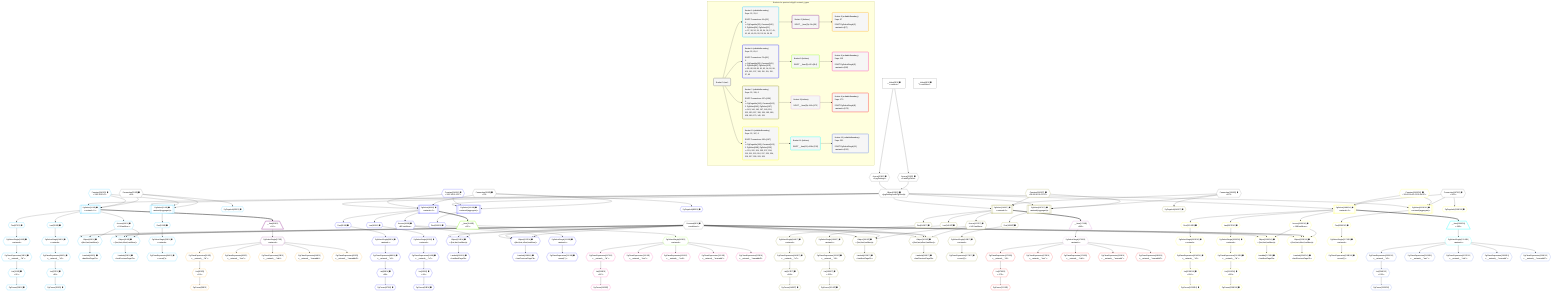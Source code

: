 %%{init: {'themeVariables': { 'fontSize': '12px'}}}%%
graph TD
    classDef path fill:#eee,stroke:#000,color:#000
    classDef plan fill:#fff,stroke-width:1px,color:#000
    classDef itemplan fill:#fff,stroke-width:2px,color:#000
    classDef unbatchedplan fill:#dff,stroke-width:1px,color:#000
    classDef sideeffectplan fill:#fcc,stroke-width:2px,color:#000
    classDef bucket fill:#f6f6f6,color:#000,stroke-width:2px,text-align:left


    %% plan dependencies
    Object22{{"Object[22∈0] ➊<br />ᐸ{pgSettings,withPgClient}ᐳ"}}:::plan
    Access20{{"Access[20∈0] ➊<br />ᐸ2.pgSettingsᐳ"}}:::plan
    Access21{{"Access[21∈0] ➊<br />ᐸ2.withPgClientᐳ"}}:::plan
    Access20 & Access21 --> Object22
    __Value2["__Value[2∈0] ➊<br />ᐸcontextᐳ"]:::plan
    __Value2 --> Access20
    __Value2 --> Access21
    __Value4["__Value[4∈0] ➊<br />ᐸrootValueᐳ"]:::plan
    Constant6{{"Constant[6∈0] ➊<br />ᐸundefinedᐳ"}}:::plan
    Connection23{{"Connection[23∈0] ➊<br />ᐸ19ᐳ"}}:::plan
    Connection81{{"Connection[81∈0] ➊<br />ᐸ79ᐳ"}}:::plan
    Connection139{{"Connection[139∈0] ➊<br />ᐸ137ᐳ"}}:::plan
    Connection197{{"Connection[197∈0] ➊<br />ᐸ195ᐳ"}}:::plan
    Object49{{"Object[49∈1] ➊<br />ᐸ{first,last,offset,hasMore}ᐳ"}}:::plan
    Access41{{"Access[41∈1] ➊<br />ᐸ24.hasMoreᐳ"}}:::plan
    Constant6 & Constant6 & Constant6 & Access41 --> Object49
    PgSelect24[["PgSelect[24∈1] ➊<br />ᐸnetwork+1ᐳ"]]:::plan
    Constant240{{"Constant[240∈1] ➊<br />ᐸ'192.168.0.0'ᐳ"}}:::plan
    Object22 & Constant240 & Connection23 --> PgSelect24
    Object42{{"Object[42∈1] ➊<br />ᐸ{first,last,hasMore}ᐳ"}}:::plan
    Constant6 & Constant6 & Access41 --> Object42
    PgSelect51[["PgSelect[51∈1] ➊<br />ᐸnetwork(aggregate)ᐳ"]]:::plan
    Object22 & Constant240 & Connection23 --> PgSelect51
    PgPageInfo25{{"PgPageInfo[25∈1] ➊"}}:::plan
    Connection23 --> PgPageInfo25
    First27{{"First[27∈1] ➊"}}:::plan
    PgSelect24 --> First27
    PgSelectSingle28{{"PgSelectSingle[28∈1] ➊<br />ᐸnetworkᐳ"}}:::plan
    First27 --> PgSelectSingle28
    PgCursor29{{"PgCursor[29∈1] ➊"}}:::plan
    List31{{"List[31∈1] ➊<br />ᐸ30ᐳ"}}:::plan
    List31 --> PgCursor29
    PgClassExpression30{{"PgClassExpression[30∈1] ➊<br />ᐸ__network__.”id”ᐳ"}}:::plan
    PgSelectSingle28 --> PgClassExpression30
    PgClassExpression30 --> List31
    Last33{{"Last[33∈1] ➊"}}:::plan
    PgSelect24 --> Last33
    PgSelectSingle34{{"PgSelectSingle[34∈1] ➊<br />ᐸnetworkᐳ"}}:::plan
    Last33 --> PgSelectSingle34
    PgCursor35{{"PgCursor[35∈1] ➊"}}:::plan
    List37{{"List[37∈1] ➊<br />ᐸ36ᐳ"}}:::plan
    List37 --> PgCursor35
    PgClassExpression36{{"PgClassExpression[36∈1] ➊<br />ᐸ__network__.”id”ᐳ"}}:::plan
    PgSelectSingle34 --> PgClassExpression36
    PgClassExpression36 --> List37
    PgSelect24 --> Access41
    Lambda43{{"Lambda[43∈1] ➊<br />ᐸhasNextPageCbᐳ"}}:::plan
    Object42 --> Lambda43
    Lambda50{{"Lambda[50∈1] ➊<br />ᐸhasPreviousPageCbᐳ"}}:::plan
    Object49 --> Lambda50
    First52{{"First[52∈1] ➊"}}:::plan
    PgSelect51 --> First52
    PgSelectSingle53{{"PgSelectSingle[53∈1] ➊<br />ᐸnetworkᐳ"}}:::plan
    First52 --> PgSelectSingle53
    PgClassExpression54{{"PgClassExpression[54∈1] ➊<br />ᐸcount(*)ᐳ"}}:::plan
    PgSelectSingle53 --> PgClassExpression54
    __Item56[/"__Item[56∈2]<br />ᐸ24ᐳ"\]:::itemplan
    PgSelect24 ==> __Item56
    PgSelectSingle57{{"PgSelectSingle[57∈2]<br />ᐸnetworkᐳ"}}:::plan
    __Item56 --> PgSelectSingle57
    PgCursor58{{"PgCursor[58∈3]"}}:::plan
    List60{{"List[60∈3]<br />ᐸ59ᐳ"}}:::plan
    List60 --> PgCursor58
    PgClassExpression59{{"PgClassExpression[59∈3]<br />ᐸ__network__.”id”ᐳ"}}:::plan
    PgSelectSingle57 --> PgClassExpression59
    PgClassExpression59 --> List60
    PgClassExpression62{{"PgClassExpression[62∈3]<br />ᐸ__network__.”inet”ᐳ"}}:::plan
    PgSelectSingle57 --> PgClassExpression62
    PgClassExpression63{{"PgClassExpression[63∈3]<br />ᐸ__network__.”cidr”ᐳ"}}:::plan
    PgSelectSingle57 --> PgClassExpression63
    PgClassExpression64{{"PgClassExpression[64∈3]<br />ᐸ__network__.”macaddr”ᐳ"}}:::plan
    PgSelectSingle57 --> PgClassExpression64
    PgClassExpression65{{"PgClassExpression[65∈3]<br />ᐸ__network__.”macaddr8”ᐳ"}}:::plan
    PgSelectSingle57 --> PgClassExpression65
    Object107{{"Object[107∈4] ➊<br />ᐸ{first,last,offset,hasMore}ᐳ"}}:::plan
    Access99{{"Access[99∈4] ➊<br />ᐸ82.hasMoreᐳ"}}:::plan
    Constant6 & Constant6 & Constant6 & Access99 --> Object107
    PgSelect82[["PgSelect[82∈4] ➊<br />ᐸnetwork+1ᐳ"]]:::plan
    Constant241{{"Constant[241∈4] ➊<br />ᐸ'192.168.0.0/16'ᐳ"}}:::plan
    Object22 & Constant241 & Connection81 --> PgSelect82
    Object100{{"Object[100∈4] ➊<br />ᐸ{first,last,hasMore}ᐳ"}}:::plan
    Constant6 & Constant6 & Access99 --> Object100
    PgSelect109[["PgSelect[109∈4] ➊<br />ᐸnetwork(aggregate)ᐳ"]]:::plan
    Object22 & Constant241 & Connection81 --> PgSelect109
    PgPageInfo83{{"PgPageInfo[83∈4] ➊"}}:::plan
    Connection81 --> PgPageInfo83
    First85{{"First[85∈4] ➊"}}:::plan
    PgSelect82 --> First85
    PgSelectSingle86{{"PgSelectSingle[86∈4] ➊<br />ᐸnetworkᐳ"}}:::plan
    First85 --> PgSelectSingle86
    PgCursor87{{"PgCursor[87∈4] ➊"}}:::plan
    List89{{"List[89∈4] ➊<br />ᐸ88ᐳ"}}:::plan
    List89 --> PgCursor87
    PgClassExpression88{{"PgClassExpression[88∈4] ➊<br />ᐸ__network__.”id”ᐳ"}}:::plan
    PgSelectSingle86 --> PgClassExpression88
    PgClassExpression88 --> List89
    Last91{{"Last[91∈4] ➊"}}:::plan
    PgSelect82 --> Last91
    PgSelectSingle92{{"PgSelectSingle[92∈4] ➊<br />ᐸnetworkᐳ"}}:::plan
    Last91 --> PgSelectSingle92
    PgCursor93{{"PgCursor[93∈4] ➊"}}:::plan
    List95{{"List[95∈4] ➊<br />ᐸ94ᐳ"}}:::plan
    List95 --> PgCursor93
    PgClassExpression94{{"PgClassExpression[94∈4] ➊<br />ᐸ__network__.”id”ᐳ"}}:::plan
    PgSelectSingle92 --> PgClassExpression94
    PgClassExpression94 --> List95
    PgSelect82 --> Access99
    Lambda101{{"Lambda[101∈4] ➊<br />ᐸhasNextPageCbᐳ"}}:::plan
    Object100 --> Lambda101
    Lambda108{{"Lambda[108∈4] ➊<br />ᐸhasPreviousPageCbᐳ"}}:::plan
    Object107 --> Lambda108
    First110{{"First[110∈4] ➊"}}:::plan
    PgSelect109 --> First110
    PgSelectSingle111{{"PgSelectSingle[111∈4] ➊<br />ᐸnetworkᐳ"}}:::plan
    First110 --> PgSelectSingle111
    PgClassExpression112{{"PgClassExpression[112∈4] ➊<br />ᐸcount(*)ᐳ"}}:::plan
    PgSelectSingle111 --> PgClassExpression112
    __Item114[/"__Item[114∈5]<br />ᐸ82ᐳ"\]:::itemplan
    PgSelect82 ==> __Item114
    PgSelectSingle115{{"PgSelectSingle[115∈5]<br />ᐸnetworkᐳ"}}:::plan
    __Item114 --> PgSelectSingle115
    PgCursor116{{"PgCursor[116∈6]"}}:::plan
    List118{{"List[118∈6]<br />ᐸ117ᐳ"}}:::plan
    List118 --> PgCursor116
    PgClassExpression117{{"PgClassExpression[117∈6]<br />ᐸ__network__.”id”ᐳ"}}:::plan
    PgSelectSingle115 --> PgClassExpression117
    PgClassExpression117 --> List118
    PgClassExpression120{{"PgClassExpression[120∈6]<br />ᐸ__network__.”inet”ᐳ"}}:::plan
    PgSelectSingle115 --> PgClassExpression120
    PgClassExpression121{{"PgClassExpression[121∈6]<br />ᐸ__network__.”cidr”ᐳ"}}:::plan
    PgSelectSingle115 --> PgClassExpression121
    PgClassExpression122{{"PgClassExpression[122∈6]<br />ᐸ__network__.”macaddr”ᐳ"}}:::plan
    PgSelectSingle115 --> PgClassExpression122
    PgClassExpression123{{"PgClassExpression[123∈6]<br />ᐸ__network__.”macaddr8”ᐳ"}}:::plan
    PgSelectSingle115 --> PgClassExpression123
    Object165{{"Object[165∈7] ➊<br />ᐸ{first,last,offset,hasMore}ᐳ"}}:::plan
    Access157{{"Access[157∈7] ➊<br />ᐸ140.hasMoreᐳ"}}:::plan
    Constant6 & Constant6 & Constant6 & Access157 --> Object165
    PgSelect140[["PgSelect[140∈7] ➊<br />ᐸnetwork+1ᐳ"]]:::plan
    Constant242{{"Constant[242∈7] ➊<br />ᐸ'08:00:2b:01:02:03'ᐳ"}}:::plan
    Object22 & Constant242 & Connection139 --> PgSelect140
    Object158{{"Object[158∈7] ➊<br />ᐸ{first,last,hasMore}ᐳ"}}:::plan
    Constant6 & Constant6 & Access157 --> Object158
    PgSelect167[["PgSelect[167∈7] ➊<br />ᐸnetwork(aggregate)ᐳ"]]:::plan
    Object22 & Constant242 & Connection139 --> PgSelect167
    PgPageInfo141{{"PgPageInfo[141∈7] ➊"}}:::plan
    Connection139 --> PgPageInfo141
    First143{{"First[143∈7] ➊"}}:::plan
    PgSelect140 --> First143
    PgSelectSingle144{{"PgSelectSingle[144∈7] ➊<br />ᐸnetworkᐳ"}}:::plan
    First143 --> PgSelectSingle144
    PgCursor145{{"PgCursor[145∈7] ➊"}}:::plan
    List147{{"List[147∈7] ➊<br />ᐸ146ᐳ"}}:::plan
    List147 --> PgCursor145
    PgClassExpression146{{"PgClassExpression[146∈7] ➊<br />ᐸ__network__.”id”ᐳ"}}:::plan
    PgSelectSingle144 --> PgClassExpression146
    PgClassExpression146 --> List147
    Last149{{"Last[149∈7] ➊"}}:::plan
    PgSelect140 --> Last149
    PgSelectSingle150{{"PgSelectSingle[150∈7] ➊<br />ᐸnetworkᐳ"}}:::plan
    Last149 --> PgSelectSingle150
    PgCursor151{{"PgCursor[151∈7] ➊"}}:::plan
    List153{{"List[153∈7] ➊<br />ᐸ152ᐳ"}}:::plan
    List153 --> PgCursor151
    PgClassExpression152{{"PgClassExpression[152∈7] ➊<br />ᐸ__network__.”id”ᐳ"}}:::plan
    PgSelectSingle150 --> PgClassExpression152
    PgClassExpression152 --> List153
    PgSelect140 --> Access157
    Lambda159{{"Lambda[159∈7] ➊<br />ᐸhasNextPageCbᐳ"}}:::plan
    Object158 --> Lambda159
    Lambda166{{"Lambda[166∈7] ➊<br />ᐸhasPreviousPageCbᐳ"}}:::plan
    Object165 --> Lambda166
    First168{{"First[168∈7] ➊"}}:::plan
    PgSelect167 --> First168
    PgSelectSingle169{{"PgSelectSingle[169∈7] ➊<br />ᐸnetworkᐳ"}}:::plan
    First168 --> PgSelectSingle169
    PgClassExpression170{{"PgClassExpression[170∈7] ➊<br />ᐸcount(*)ᐳ"}}:::plan
    PgSelectSingle169 --> PgClassExpression170
    __Item172[/"__Item[172∈8]<br />ᐸ140ᐳ"\]:::itemplan
    PgSelect140 ==> __Item172
    PgSelectSingle173{{"PgSelectSingle[173∈8]<br />ᐸnetworkᐳ"}}:::plan
    __Item172 --> PgSelectSingle173
    PgCursor174{{"PgCursor[174∈9]"}}:::plan
    List176{{"List[176∈9]<br />ᐸ175ᐳ"}}:::plan
    List176 --> PgCursor174
    PgClassExpression175{{"PgClassExpression[175∈9]<br />ᐸ__network__.”id”ᐳ"}}:::plan
    PgSelectSingle173 --> PgClassExpression175
    PgClassExpression175 --> List176
    PgClassExpression178{{"PgClassExpression[178∈9]<br />ᐸ__network__.”inet”ᐳ"}}:::plan
    PgSelectSingle173 --> PgClassExpression178
    PgClassExpression179{{"PgClassExpression[179∈9]<br />ᐸ__network__.”cidr”ᐳ"}}:::plan
    PgSelectSingle173 --> PgClassExpression179
    PgClassExpression180{{"PgClassExpression[180∈9]<br />ᐸ__network__.”macaddr”ᐳ"}}:::plan
    PgSelectSingle173 --> PgClassExpression180
    PgClassExpression181{{"PgClassExpression[181∈9]<br />ᐸ__network__.”macaddr8”ᐳ"}}:::plan
    PgSelectSingle173 --> PgClassExpression181
    Object223{{"Object[223∈10] ➊<br />ᐸ{first,last,offset,hasMore}ᐳ"}}:::plan
    Access215{{"Access[215∈10] ➊<br />ᐸ198.hasMoreᐳ"}}:::plan
    Constant6 & Constant6 & Constant6 & Access215 --> Object223
    PgSelect198[["PgSelect[198∈10] ➊<br />ᐸnetwork+1ᐳ"]]:::plan
    Constant243{{"Constant[243∈10] ➊<br />ᐸ'08:00:2b:01:02:03:04:05'ᐳ"}}:::plan
    Object22 & Constant243 & Connection197 --> PgSelect198
    Object216{{"Object[216∈10] ➊<br />ᐸ{first,last,hasMore}ᐳ"}}:::plan
    Constant6 & Constant6 & Access215 --> Object216
    PgSelect225[["PgSelect[225∈10] ➊<br />ᐸnetwork(aggregate)ᐳ"]]:::plan
    Object22 & Constant243 & Connection197 --> PgSelect225
    PgPageInfo199{{"PgPageInfo[199∈10] ➊"}}:::plan
    Connection197 --> PgPageInfo199
    First201{{"First[201∈10] ➊"}}:::plan
    PgSelect198 --> First201
    PgSelectSingle202{{"PgSelectSingle[202∈10] ➊<br />ᐸnetworkᐳ"}}:::plan
    First201 --> PgSelectSingle202
    PgCursor203{{"PgCursor[203∈10] ➊"}}:::plan
    List205{{"List[205∈10] ➊<br />ᐸ204ᐳ"}}:::plan
    List205 --> PgCursor203
    PgClassExpression204{{"PgClassExpression[204∈10] ➊<br />ᐸ__network__.”id”ᐳ"}}:::plan
    PgSelectSingle202 --> PgClassExpression204
    PgClassExpression204 --> List205
    Last207{{"Last[207∈10] ➊"}}:::plan
    PgSelect198 --> Last207
    PgSelectSingle208{{"PgSelectSingle[208∈10] ➊<br />ᐸnetworkᐳ"}}:::plan
    Last207 --> PgSelectSingle208
    PgCursor209{{"PgCursor[209∈10] ➊"}}:::plan
    List211{{"List[211∈10] ➊<br />ᐸ210ᐳ"}}:::plan
    List211 --> PgCursor209
    PgClassExpression210{{"PgClassExpression[210∈10] ➊<br />ᐸ__network__.”id”ᐳ"}}:::plan
    PgSelectSingle208 --> PgClassExpression210
    PgClassExpression210 --> List211
    PgSelect198 --> Access215
    Lambda217{{"Lambda[217∈10] ➊<br />ᐸhasNextPageCbᐳ"}}:::plan
    Object216 --> Lambda217
    Lambda224{{"Lambda[224∈10] ➊<br />ᐸhasPreviousPageCbᐳ"}}:::plan
    Object223 --> Lambda224
    First226{{"First[226∈10] ➊"}}:::plan
    PgSelect225 --> First226
    PgSelectSingle227{{"PgSelectSingle[227∈10] ➊<br />ᐸnetworkᐳ"}}:::plan
    First226 --> PgSelectSingle227
    PgClassExpression228{{"PgClassExpression[228∈10] ➊<br />ᐸcount(*)ᐳ"}}:::plan
    PgSelectSingle227 --> PgClassExpression228
    __Item230[/"__Item[230∈11]<br />ᐸ198ᐳ"\]:::itemplan
    PgSelect198 ==> __Item230
    PgSelectSingle231{{"PgSelectSingle[231∈11]<br />ᐸnetworkᐳ"}}:::plan
    __Item230 --> PgSelectSingle231
    PgCursor232{{"PgCursor[232∈12]"}}:::plan
    List234{{"List[234∈12]<br />ᐸ233ᐳ"}}:::plan
    List234 --> PgCursor232
    PgClassExpression233{{"PgClassExpression[233∈12]<br />ᐸ__network__.”id”ᐳ"}}:::plan
    PgSelectSingle231 --> PgClassExpression233
    PgClassExpression233 --> List234
    PgClassExpression236{{"PgClassExpression[236∈12]<br />ᐸ__network__.”inet”ᐳ"}}:::plan
    PgSelectSingle231 --> PgClassExpression236
    PgClassExpression237{{"PgClassExpression[237∈12]<br />ᐸ__network__.”cidr”ᐳ"}}:::plan
    PgSelectSingle231 --> PgClassExpression237
    PgClassExpression238{{"PgClassExpression[238∈12]<br />ᐸ__network__.”macaddr”ᐳ"}}:::plan
    PgSelectSingle231 --> PgClassExpression238
    PgClassExpression239{{"PgClassExpression[239∈12]<br />ᐸ__network__.”macaddr8”ᐳ"}}:::plan
    PgSelectSingle231 --> PgClassExpression239

    %% define steps

    subgraph "Buckets for queries/v4/pg11.network_types"
    Bucket0("Bucket 0 (root)"):::bucket
    classDef bucket0 stroke:#696969
    class Bucket0,__Value2,__Value4,Constant6,Access20,Access21,Object22,Connection23,Connection81,Connection139,Connection197 bucket0
    Bucket1("Bucket 1 (nullableBoundary)<br />Deps: 22, 23, 6<br /><br />ROOT Connectionᐸ19ᐳ[23]<br />1: <br />ᐳ: PgPageInfo[25], Constant[240]<br />2: PgSelect[24], PgSelect[51]<br />ᐳ: 27, 28, 30, 31, 33, 34, 36, 37, 41, 42, 43, 49, 50, 52, 53, 54, 29, 35"):::bucket
    classDef bucket1 stroke:#00bfff
    class Bucket1,PgSelect24,PgPageInfo25,First27,PgSelectSingle28,PgCursor29,PgClassExpression30,List31,Last33,PgSelectSingle34,PgCursor35,PgClassExpression36,List37,Access41,Object42,Lambda43,Object49,Lambda50,PgSelect51,First52,PgSelectSingle53,PgClassExpression54,Constant240 bucket1
    Bucket2("Bucket 2 (listItem)<br /><br />ROOT __Item{2}ᐸ24ᐳ[56]"):::bucket
    classDef bucket2 stroke:#7f007f
    class Bucket2,__Item56,PgSelectSingle57 bucket2
    Bucket3("Bucket 3 (nullableBoundary)<br />Deps: 57<br /><br />ROOT PgSelectSingle{2}ᐸnetworkᐳ[57]"):::bucket
    classDef bucket3 stroke:#ffa500
    class Bucket3,PgCursor58,PgClassExpression59,List60,PgClassExpression62,PgClassExpression63,PgClassExpression64,PgClassExpression65 bucket3
    Bucket4("Bucket 4 (nullableBoundary)<br />Deps: 22, 81, 6<br /><br />ROOT Connectionᐸ79ᐳ[81]<br />1: <br />ᐳ: PgPageInfo[83], Constant[241]<br />2: PgSelect[82], PgSelect[109]<br />ᐳ: 85, 86, 88, 89, 91, 92, 94, 95, 99, 100, 101, 107, 108, 110, 111, 112, 87, 93"):::bucket
    classDef bucket4 stroke:#0000ff
    class Bucket4,PgSelect82,PgPageInfo83,First85,PgSelectSingle86,PgCursor87,PgClassExpression88,List89,Last91,PgSelectSingle92,PgCursor93,PgClassExpression94,List95,Access99,Object100,Lambda101,Object107,Lambda108,PgSelect109,First110,PgSelectSingle111,PgClassExpression112,Constant241 bucket4
    Bucket5("Bucket 5 (listItem)<br /><br />ROOT __Item{5}ᐸ82ᐳ[114]"):::bucket
    classDef bucket5 stroke:#7fff00
    class Bucket5,__Item114,PgSelectSingle115 bucket5
    Bucket6("Bucket 6 (nullableBoundary)<br />Deps: 115<br /><br />ROOT PgSelectSingle{5}ᐸnetworkᐳ[115]"):::bucket
    classDef bucket6 stroke:#ff1493
    class Bucket6,PgCursor116,PgClassExpression117,List118,PgClassExpression120,PgClassExpression121,PgClassExpression122,PgClassExpression123 bucket6
    Bucket7("Bucket 7 (nullableBoundary)<br />Deps: 22, 139, 6<br /><br />ROOT Connectionᐸ137ᐳ[139]<br />1: <br />ᐳ: PgPageInfo[141], Constant[242]<br />2: PgSelect[140], PgSelect[167]<br />ᐳ: 143, 144, 146, 147, 149, 150, 152, 153, 157, 158, 159, 165, 166, 168, 169, 170, 145, 151"):::bucket
    classDef bucket7 stroke:#808000
    class Bucket7,PgSelect140,PgPageInfo141,First143,PgSelectSingle144,PgCursor145,PgClassExpression146,List147,Last149,PgSelectSingle150,PgCursor151,PgClassExpression152,List153,Access157,Object158,Lambda159,Object165,Lambda166,PgSelect167,First168,PgSelectSingle169,PgClassExpression170,Constant242 bucket7
    Bucket8("Bucket 8 (listItem)<br /><br />ROOT __Item{8}ᐸ140ᐳ[172]"):::bucket
    classDef bucket8 stroke:#dda0dd
    class Bucket8,__Item172,PgSelectSingle173 bucket8
    Bucket9("Bucket 9 (nullableBoundary)<br />Deps: 173<br /><br />ROOT PgSelectSingle{8}ᐸnetworkᐳ[173]"):::bucket
    classDef bucket9 stroke:#ff0000
    class Bucket9,PgCursor174,PgClassExpression175,List176,PgClassExpression178,PgClassExpression179,PgClassExpression180,PgClassExpression181 bucket9
    Bucket10("Bucket 10 (nullableBoundary)<br />Deps: 22, 197, 6<br /><br />ROOT Connectionᐸ195ᐳ[197]<br />1: <br />ᐳ: PgPageInfo[199], Constant[243]<br />2: PgSelect[198], PgSelect[225]<br />ᐳ: 201, 202, 204, 205, 207, 208, 210, 211, 215, 216, 217, 223, 224, 226, 227, 228, 203, 209"):::bucket
    classDef bucket10 stroke:#ffff00
    class Bucket10,PgSelect198,PgPageInfo199,First201,PgSelectSingle202,PgCursor203,PgClassExpression204,List205,Last207,PgSelectSingle208,PgCursor209,PgClassExpression210,List211,Access215,Object216,Lambda217,Object223,Lambda224,PgSelect225,First226,PgSelectSingle227,PgClassExpression228,Constant243 bucket10
    Bucket11("Bucket 11 (listItem)<br /><br />ROOT __Item{11}ᐸ198ᐳ[230]"):::bucket
    classDef bucket11 stroke:#00ffff
    class Bucket11,__Item230,PgSelectSingle231 bucket11
    Bucket12("Bucket 12 (nullableBoundary)<br />Deps: 231<br /><br />ROOT PgSelectSingle{11}ᐸnetworkᐳ[231]"):::bucket
    classDef bucket12 stroke:#4169e1
    class Bucket12,PgCursor232,PgClassExpression233,List234,PgClassExpression236,PgClassExpression237,PgClassExpression238,PgClassExpression239 bucket12
    Bucket0 --> Bucket1 & Bucket4 & Bucket7 & Bucket10
    Bucket1 --> Bucket2
    Bucket2 --> Bucket3
    Bucket4 --> Bucket5
    Bucket5 --> Bucket6
    Bucket7 --> Bucket8
    Bucket8 --> Bucket9
    Bucket10 --> Bucket11
    Bucket11 --> Bucket12
    end